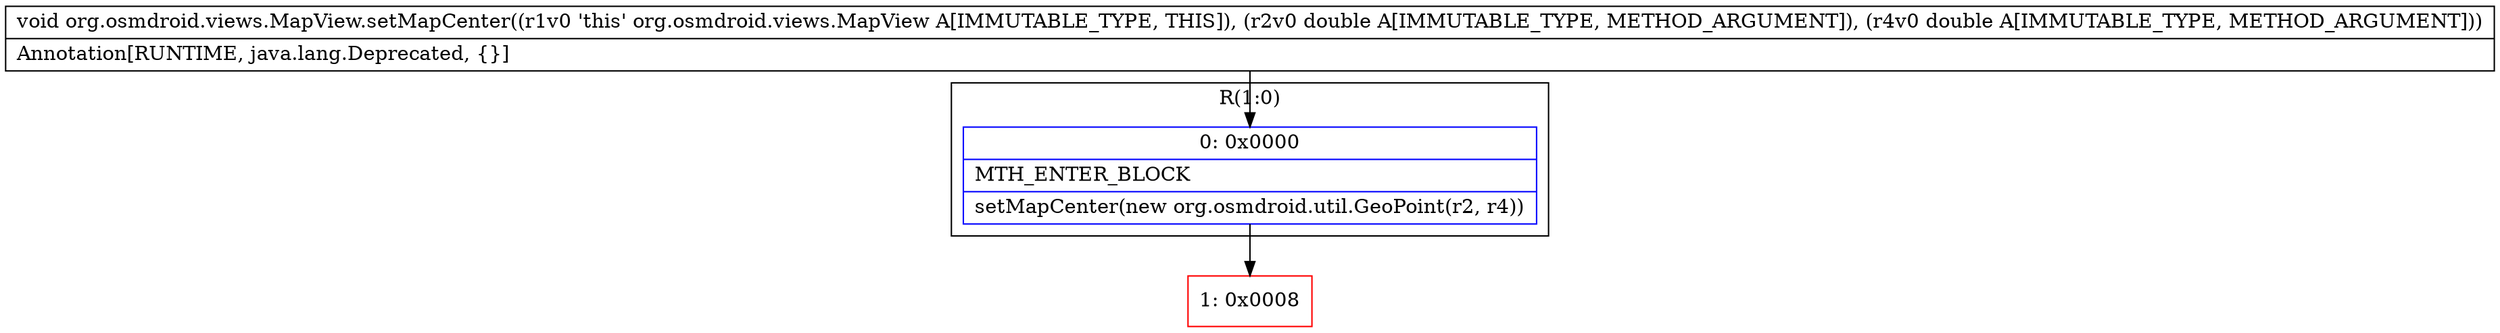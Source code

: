 digraph "CFG fororg.osmdroid.views.MapView.setMapCenter(DD)V" {
subgraph cluster_Region_236074569 {
label = "R(1:0)";
node [shape=record,color=blue];
Node_0 [shape=record,label="{0\:\ 0x0000|MTH_ENTER_BLOCK\l|setMapCenter(new org.osmdroid.util.GeoPoint(r2, r4))\l}"];
}
Node_1 [shape=record,color=red,label="{1\:\ 0x0008}"];
MethodNode[shape=record,label="{void org.osmdroid.views.MapView.setMapCenter((r1v0 'this' org.osmdroid.views.MapView A[IMMUTABLE_TYPE, THIS]), (r2v0 double A[IMMUTABLE_TYPE, METHOD_ARGUMENT]), (r4v0 double A[IMMUTABLE_TYPE, METHOD_ARGUMENT]))  | Annotation[RUNTIME, java.lang.Deprecated, \{\}]\l}"];
MethodNode -> Node_0;
Node_0 -> Node_1;
}

